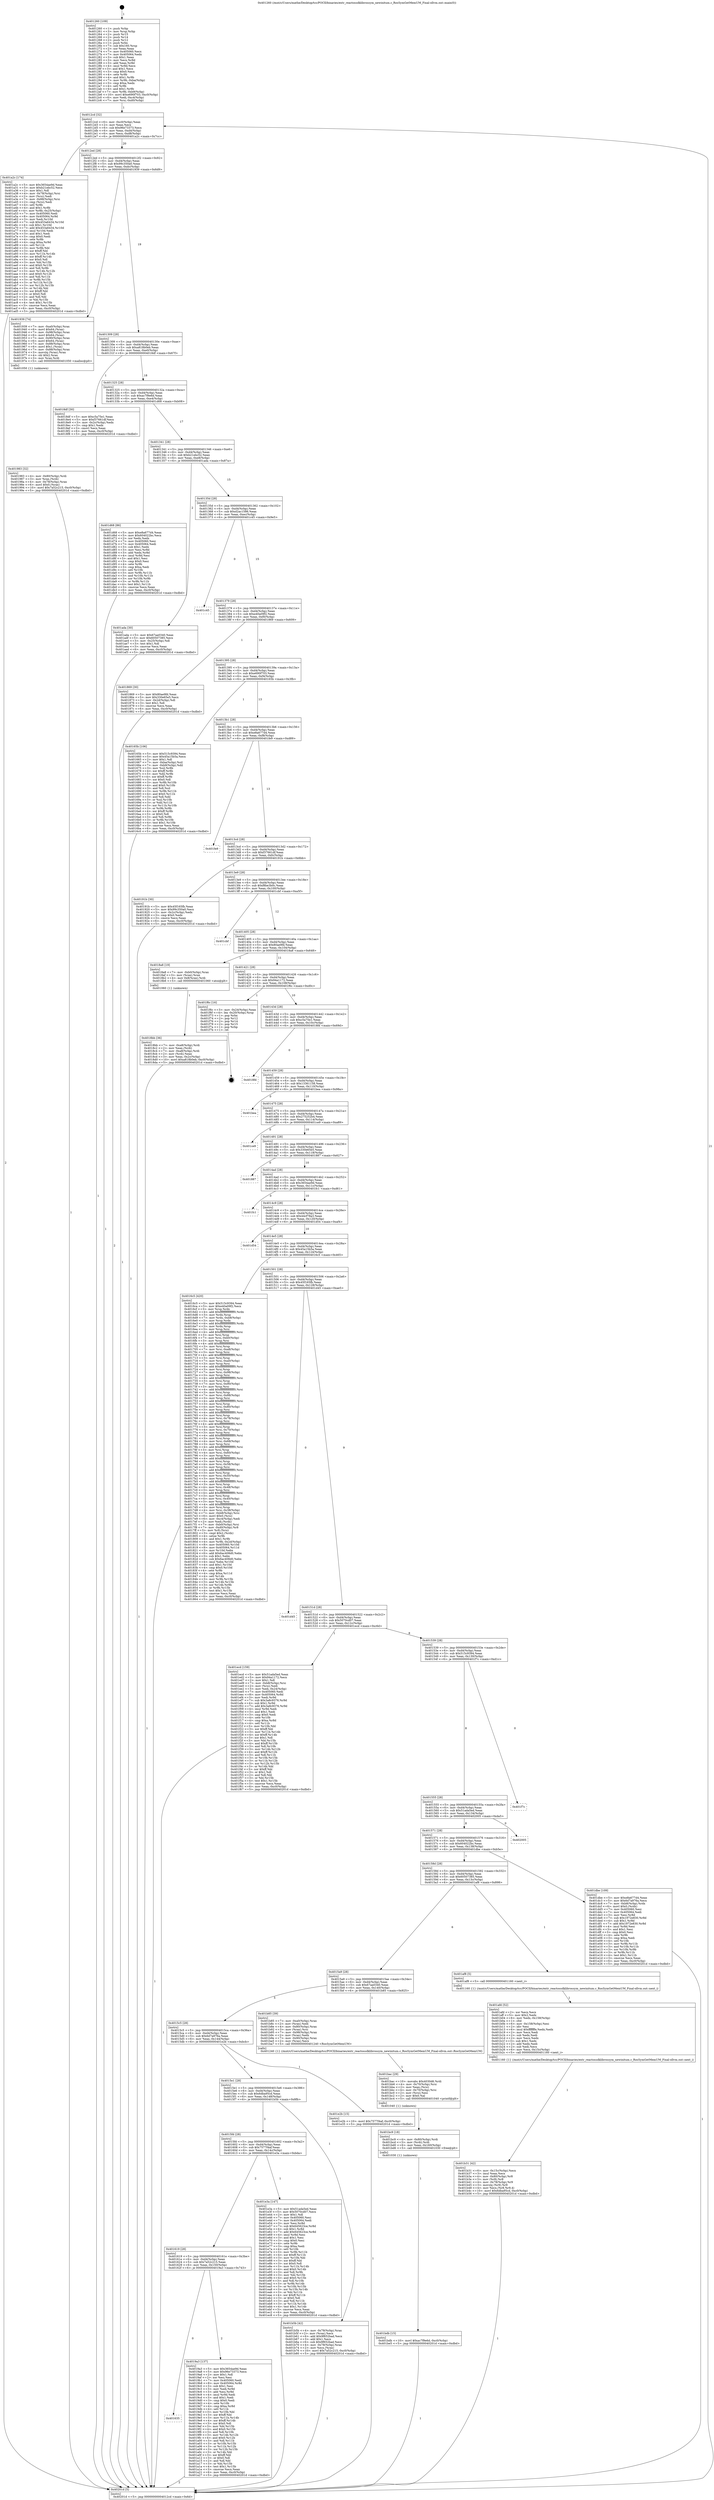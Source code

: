 digraph "0x401260" {
  label = "0x401260 (/mnt/c/Users/mathe/Desktop/tcc/POCII/binaries/extr_reactossdklibrossym_newinitum.c_RosSymGetMemUM_Final-ollvm.out::main(0))"
  labelloc = "t"
  node[shape=record]

  Entry [label="",width=0.3,height=0.3,shape=circle,fillcolor=black,style=filled]
  "0x4012cd" [label="{
     0x4012cd [32]\l
     | [instrs]\l
     &nbsp;&nbsp;0x4012cd \<+6\>: mov -0xc0(%rbp),%eax\l
     &nbsp;&nbsp;0x4012d3 \<+2\>: mov %eax,%ecx\l
     &nbsp;&nbsp;0x4012d5 \<+6\>: sub $0x96e73373,%ecx\l
     &nbsp;&nbsp;0x4012db \<+6\>: mov %eax,-0xd4(%rbp)\l
     &nbsp;&nbsp;0x4012e1 \<+6\>: mov %ecx,-0xd8(%rbp)\l
     &nbsp;&nbsp;0x4012e7 \<+6\>: je 0000000000401a2c \<main+0x7cc\>\l
  }"]
  "0x401a2c" [label="{
     0x401a2c [174]\l
     | [instrs]\l
     &nbsp;&nbsp;0x401a2c \<+5\>: mov $0x3654ae9d,%eax\l
     &nbsp;&nbsp;0x401a31 \<+5\>: mov $0xb21ebc52,%ecx\l
     &nbsp;&nbsp;0x401a36 \<+2\>: mov $0x1,%dl\l
     &nbsp;&nbsp;0x401a38 \<+4\>: mov -0x78(%rbp),%rsi\l
     &nbsp;&nbsp;0x401a3c \<+2\>: mov (%rsi),%edi\l
     &nbsp;&nbsp;0x401a3e \<+7\>: mov -0x88(%rbp),%rsi\l
     &nbsp;&nbsp;0x401a45 \<+2\>: cmp (%rsi),%edi\l
     &nbsp;&nbsp;0x401a47 \<+4\>: setl %r8b\l
     &nbsp;&nbsp;0x401a4b \<+4\>: and $0x1,%r8b\l
     &nbsp;&nbsp;0x401a4f \<+4\>: mov %r8b,-0x25(%rbp)\l
     &nbsp;&nbsp;0x401a53 \<+7\>: mov 0x405060,%edi\l
     &nbsp;&nbsp;0x401a5a \<+8\>: mov 0x405064,%r9d\l
     &nbsp;&nbsp;0x401a62 \<+3\>: mov %edi,%r10d\l
     &nbsp;&nbsp;0x401a65 \<+7\>: sub $0x453a6434,%r10d\l
     &nbsp;&nbsp;0x401a6c \<+4\>: sub $0x1,%r10d\l
     &nbsp;&nbsp;0x401a70 \<+7\>: add $0x453a6434,%r10d\l
     &nbsp;&nbsp;0x401a77 \<+4\>: imul %r10d,%edi\l
     &nbsp;&nbsp;0x401a7b \<+3\>: and $0x1,%edi\l
     &nbsp;&nbsp;0x401a7e \<+3\>: cmp $0x0,%edi\l
     &nbsp;&nbsp;0x401a81 \<+4\>: sete %r8b\l
     &nbsp;&nbsp;0x401a85 \<+4\>: cmp $0xa,%r9d\l
     &nbsp;&nbsp;0x401a89 \<+4\>: setl %r11b\l
     &nbsp;&nbsp;0x401a8d \<+3\>: mov %r8b,%bl\l
     &nbsp;&nbsp;0x401a90 \<+3\>: xor $0xff,%bl\l
     &nbsp;&nbsp;0x401a93 \<+3\>: mov %r11b,%r14b\l
     &nbsp;&nbsp;0x401a96 \<+4\>: xor $0xff,%r14b\l
     &nbsp;&nbsp;0x401a9a \<+3\>: xor $0x0,%dl\l
     &nbsp;&nbsp;0x401a9d \<+3\>: mov %bl,%r15b\l
     &nbsp;&nbsp;0x401aa0 \<+4\>: and $0x0,%r15b\l
     &nbsp;&nbsp;0x401aa4 \<+3\>: and %dl,%r8b\l
     &nbsp;&nbsp;0x401aa7 \<+3\>: mov %r14b,%r12b\l
     &nbsp;&nbsp;0x401aaa \<+4\>: and $0x0,%r12b\l
     &nbsp;&nbsp;0x401aae \<+3\>: and %dl,%r11b\l
     &nbsp;&nbsp;0x401ab1 \<+3\>: or %r8b,%r15b\l
     &nbsp;&nbsp;0x401ab4 \<+3\>: or %r11b,%r12b\l
     &nbsp;&nbsp;0x401ab7 \<+3\>: xor %r12b,%r15b\l
     &nbsp;&nbsp;0x401aba \<+3\>: or %r14b,%bl\l
     &nbsp;&nbsp;0x401abd \<+3\>: xor $0xff,%bl\l
     &nbsp;&nbsp;0x401ac0 \<+3\>: or $0x0,%dl\l
     &nbsp;&nbsp;0x401ac3 \<+2\>: and %dl,%bl\l
     &nbsp;&nbsp;0x401ac5 \<+3\>: or %bl,%r15b\l
     &nbsp;&nbsp;0x401ac8 \<+4\>: test $0x1,%r15b\l
     &nbsp;&nbsp;0x401acc \<+3\>: cmovne %ecx,%eax\l
     &nbsp;&nbsp;0x401acf \<+6\>: mov %eax,-0xc0(%rbp)\l
     &nbsp;&nbsp;0x401ad5 \<+5\>: jmp 000000000040201d \<main+0xdbd\>\l
  }"]
  "0x4012ed" [label="{
     0x4012ed [28]\l
     | [instrs]\l
     &nbsp;&nbsp;0x4012ed \<+5\>: jmp 00000000004012f2 \<main+0x92\>\l
     &nbsp;&nbsp;0x4012f2 \<+6\>: mov -0xd4(%rbp),%eax\l
     &nbsp;&nbsp;0x4012f8 \<+5\>: sub $0x99c350a0,%eax\l
     &nbsp;&nbsp;0x4012fd \<+6\>: mov %eax,-0xdc(%rbp)\l
     &nbsp;&nbsp;0x401303 \<+6\>: je 0000000000401939 \<main+0x6d9\>\l
  }"]
  Exit [label="",width=0.3,height=0.3,shape=circle,fillcolor=black,style=filled,peripheries=2]
  "0x401939" [label="{
     0x401939 [74]\l
     | [instrs]\l
     &nbsp;&nbsp;0x401939 \<+7\>: mov -0xa0(%rbp),%rax\l
     &nbsp;&nbsp;0x401940 \<+6\>: movl $0x64,(%rax)\l
     &nbsp;&nbsp;0x401946 \<+7\>: mov -0x98(%rbp),%rax\l
     &nbsp;&nbsp;0x40194d \<+6\>: movl $0x64,(%rax)\l
     &nbsp;&nbsp;0x401953 \<+7\>: mov -0x90(%rbp),%rax\l
     &nbsp;&nbsp;0x40195a \<+6\>: movl $0x64,(%rax)\l
     &nbsp;&nbsp;0x401960 \<+7\>: mov -0x88(%rbp),%rax\l
     &nbsp;&nbsp;0x401967 \<+6\>: movl $0x1,(%rax)\l
     &nbsp;&nbsp;0x40196d \<+7\>: mov -0x88(%rbp),%rax\l
     &nbsp;&nbsp;0x401974 \<+3\>: movslq (%rax),%rax\l
     &nbsp;&nbsp;0x401977 \<+4\>: shl $0x2,%rax\l
     &nbsp;&nbsp;0x40197b \<+3\>: mov %rax,%rdi\l
     &nbsp;&nbsp;0x40197e \<+5\>: call 0000000000401050 \<malloc@plt\>\l
     | [calls]\l
     &nbsp;&nbsp;0x401050 \{1\} (unknown)\l
  }"]
  "0x401309" [label="{
     0x401309 [28]\l
     | [instrs]\l
     &nbsp;&nbsp;0x401309 \<+5\>: jmp 000000000040130e \<main+0xae\>\l
     &nbsp;&nbsp;0x40130e \<+6\>: mov -0xd4(%rbp),%eax\l
     &nbsp;&nbsp;0x401314 \<+5\>: sub $0xa818b0eb,%eax\l
     &nbsp;&nbsp;0x401319 \<+6\>: mov %eax,-0xe0(%rbp)\l
     &nbsp;&nbsp;0x40131f \<+6\>: je 00000000004018df \<main+0x67f\>\l
  }"]
  "0x401bdb" [label="{
     0x401bdb [15]\l
     | [instrs]\l
     &nbsp;&nbsp;0x401bdb \<+10\>: movl $0xac7f9e6d,-0xc0(%rbp)\l
     &nbsp;&nbsp;0x401be5 \<+5\>: jmp 000000000040201d \<main+0xdbd\>\l
  }"]
  "0x4018df" [label="{
     0x4018df [30]\l
     | [instrs]\l
     &nbsp;&nbsp;0x4018df \<+5\>: mov $0xc5a75e1,%eax\l
     &nbsp;&nbsp;0x4018e4 \<+5\>: mov $0xf37661df,%ecx\l
     &nbsp;&nbsp;0x4018e9 \<+3\>: mov -0x2c(%rbp),%edx\l
     &nbsp;&nbsp;0x4018ec \<+3\>: cmp $0x1,%edx\l
     &nbsp;&nbsp;0x4018ef \<+3\>: cmovl %ecx,%eax\l
     &nbsp;&nbsp;0x4018f2 \<+6\>: mov %eax,-0xc0(%rbp)\l
     &nbsp;&nbsp;0x4018f8 \<+5\>: jmp 000000000040201d \<main+0xdbd\>\l
  }"]
  "0x401325" [label="{
     0x401325 [28]\l
     | [instrs]\l
     &nbsp;&nbsp;0x401325 \<+5\>: jmp 000000000040132a \<main+0xca\>\l
     &nbsp;&nbsp;0x40132a \<+6\>: mov -0xd4(%rbp),%eax\l
     &nbsp;&nbsp;0x401330 \<+5\>: sub $0xac7f9e6d,%eax\l
     &nbsp;&nbsp;0x401335 \<+6\>: mov %eax,-0xe4(%rbp)\l
     &nbsp;&nbsp;0x40133b \<+6\>: je 0000000000401d68 \<main+0xb08\>\l
  }"]
  "0x401bc9" [label="{
     0x401bc9 [18]\l
     | [instrs]\l
     &nbsp;&nbsp;0x401bc9 \<+4\>: mov -0x80(%rbp),%rdi\l
     &nbsp;&nbsp;0x401bcd \<+3\>: mov (%rdi),%rdi\l
     &nbsp;&nbsp;0x401bd0 \<+6\>: mov %eax,-0x160(%rbp)\l
     &nbsp;&nbsp;0x401bd6 \<+5\>: call 0000000000401030 \<free@plt\>\l
     | [calls]\l
     &nbsp;&nbsp;0x401030 \{1\} (unknown)\l
  }"]
  "0x401d68" [label="{
     0x401d68 [86]\l
     | [instrs]\l
     &nbsp;&nbsp;0x401d68 \<+5\>: mov $0xe8a677d4,%eax\l
     &nbsp;&nbsp;0x401d6d \<+5\>: mov $0x604022bc,%ecx\l
     &nbsp;&nbsp;0x401d72 \<+2\>: xor %edx,%edx\l
     &nbsp;&nbsp;0x401d74 \<+7\>: mov 0x405060,%esi\l
     &nbsp;&nbsp;0x401d7b \<+7\>: mov 0x405064,%edi\l
     &nbsp;&nbsp;0x401d82 \<+3\>: sub $0x1,%edx\l
     &nbsp;&nbsp;0x401d85 \<+3\>: mov %esi,%r8d\l
     &nbsp;&nbsp;0x401d88 \<+3\>: add %edx,%r8d\l
     &nbsp;&nbsp;0x401d8b \<+4\>: imul %r8d,%esi\l
     &nbsp;&nbsp;0x401d8f \<+3\>: and $0x1,%esi\l
     &nbsp;&nbsp;0x401d92 \<+3\>: cmp $0x0,%esi\l
     &nbsp;&nbsp;0x401d95 \<+4\>: sete %r9b\l
     &nbsp;&nbsp;0x401d99 \<+3\>: cmp $0xa,%edi\l
     &nbsp;&nbsp;0x401d9c \<+4\>: setl %r10b\l
     &nbsp;&nbsp;0x401da0 \<+3\>: mov %r9b,%r11b\l
     &nbsp;&nbsp;0x401da3 \<+3\>: and %r10b,%r11b\l
     &nbsp;&nbsp;0x401da6 \<+3\>: xor %r10b,%r9b\l
     &nbsp;&nbsp;0x401da9 \<+3\>: or %r9b,%r11b\l
     &nbsp;&nbsp;0x401dac \<+4\>: test $0x1,%r11b\l
     &nbsp;&nbsp;0x401db0 \<+3\>: cmovne %ecx,%eax\l
     &nbsp;&nbsp;0x401db3 \<+6\>: mov %eax,-0xc0(%rbp)\l
     &nbsp;&nbsp;0x401db9 \<+5\>: jmp 000000000040201d \<main+0xdbd\>\l
  }"]
  "0x401341" [label="{
     0x401341 [28]\l
     | [instrs]\l
     &nbsp;&nbsp;0x401341 \<+5\>: jmp 0000000000401346 \<main+0xe6\>\l
     &nbsp;&nbsp;0x401346 \<+6\>: mov -0xd4(%rbp),%eax\l
     &nbsp;&nbsp;0x40134c \<+5\>: sub $0xb21ebc52,%eax\l
     &nbsp;&nbsp;0x401351 \<+6\>: mov %eax,-0xe8(%rbp)\l
     &nbsp;&nbsp;0x401357 \<+6\>: je 0000000000401ada \<main+0x87a\>\l
  }"]
  "0x401bac" [label="{
     0x401bac [29]\l
     | [instrs]\l
     &nbsp;&nbsp;0x401bac \<+10\>: movabs $0x4030d6,%rdi\l
     &nbsp;&nbsp;0x401bb6 \<+4\>: mov -0x70(%rbp),%rsi\l
     &nbsp;&nbsp;0x401bba \<+2\>: mov %eax,(%rsi)\l
     &nbsp;&nbsp;0x401bbc \<+4\>: mov -0x70(%rbp),%rsi\l
     &nbsp;&nbsp;0x401bc0 \<+2\>: mov (%rsi),%esi\l
     &nbsp;&nbsp;0x401bc2 \<+2\>: mov $0x0,%al\l
     &nbsp;&nbsp;0x401bc4 \<+5\>: call 0000000000401040 \<printf@plt\>\l
     | [calls]\l
     &nbsp;&nbsp;0x401040 \{1\} (unknown)\l
  }"]
  "0x401ada" [label="{
     0x401ada [30]\l
     | [instrs]\l
     &nbsp;&nbsp;0x401ada \<+5\>: mov $0x67aa0340,%eax\l
     &nbsp;&nbsp;0x401adf \<+5\>: mov $0x60507385,%ecx\l
     &nbsp;&nbsp;0x401ae4 \<+3\>: mov -0x25(%rbp),%dl\l
     &nbsp;&nbsp;0x401ae7 \<+3\>: test $0x1,%dl\l
     &nbsp;&nbsp;0x401aea \<+3\>: cmovne %ecx,%eax\l
     &nbsp;&nbsp;0x401aed \<+6\>: mov %eax,-0xc0(%rbp)\l
     &nbsp;&nbsp;0x401af3 \<+5\>: jmp 000000000040201d \<main+0xdbd\>\l
  }"]
  "0x40135d" [label="{
     0x40135d [28]\l
     | [instrs]\l
     &nbsp;&nbsp;0x40135d \<+5\>: jmp 0000000000401362 \<main+0x102\>\l
     &nbsp;&nbsp;0x401362 \<+6\>: mov -0xd4(%rbp),%eax\l
     &nbsp;&nbsp;0x401368 \<+5\>: sub $0xd2ac1586,%eax\l
     &nbsp;&nbsp;0x40136d \<+6\>: mov %eax,-0xec(%rbp)\l
     &nbsp;&nbsp;0x401373 \<+6\>: je 0000000000401c45 \<main+0x9e5\>\l
  }"]
  "0x401b31" [label="{
     0x401b31 [42]\l
     | [instrs]\l
     &nbsp;&nbsp;0x401b31 \<+6\>: mov -0x15c(%rbp),%ecx\l
     &nbsp;&nbsp;0x401b37 \<+3\>: imul %eax,%ecx\l
     &nbsp;&nbsp;0x401b3a \<+4\>: mov -0x80(%rbp),%r8\l
     &nbsp;&nbsp;0x401b3e \<+3\>: mov (%r8),%r8\l
     &nbsp;&nbsp;0x401b41 \<+4\>: mov -0x78(%rbp),%r9\l
     &nbsp;&nbsp;0x401b45 \<+3\>: movslq (%r9),%r9\l
     &nbsp;&nbsp;0x401b48 \<+4\>: mov %ecx,(%r8,%r9,4)\l
     &nbsp;&nbsp;0x401b4c \<+10\>: movl $0x6dba95cd,-0xc0(%rbp)\l
     &nbsp;&nbsp;0x401b56 \<+5\>: jmp 000000000040201d \<main+0xdbd\>\l
  }"]
  "0x401c45" [label="{
     0x401c45\l
  }", style=dashed]
  "0x401379" [label="{
     0x401379 [28]\l
     | [instrs]\l
     &nbsp;&nbsp;0x401379 \<+5\>: jmp 000000000040137e \<main+0x11e\>\l
     &nbsp;&nbsp;0x40137e \<+6\>: mov -0xd4(%rbp),%eax\l
     &nbsp;&nbsp;0x401384 \<+5\>: sub $0xe40a09f2,%eax\l
     &nbsp;&nbsp;0x401389 \<+6\>: mov %eax,-0xf0(%rbp)\l
     &nbsp;&nbsp;0x40138f \<+6\>: je 0000000000401869 \<main+0x609\>\l
  }"]
  "0x401afd" [label="{
     0x401afd [52]\l
     | [instrs]\l
     &nbsp;&nbsp;0x401afd \<+2\>: xor %ecx,%ecx\l
     &nbsp;&nbsp;0x401aff \<+5\>: mov $0x2,%edx\l
     &nbsp;&nbsp;0x401b04 \<+6\>: mov %edx,-0x158(%rbp)\l
     &nbsp;&nbsp;0x401b0a \<+1\>: cltd\l
     &nbsp;&nbsp;0x401b0b \<+6\>: mov -0x158(%rbp),%esi\l
     &nbsp;&nbsp;0x401b11 \<+2\>: idiv %esi\l
     &nbsp;&nbsp;0x401b13 \<+6\>: imul $0xfffffffe,%edx,%edx\l
     &nbsp;&nbsp;0x401b19 \<+2\>: mov %ecx,%edi\l
     &nbsp;&nbsp;0x401b1b \<+2\>: sub %edx,%edi\l
     &nbsp;&nbsp;0x401b1d \<+2\>: mov %ecx,%edx\l
     &nbsp;&nbsp;0x401b1f \<+3\>: sub $0x1,%edx\l
     &nbsp;&nbsp;0x401b22 \<+2\>: add %edx,%edi\l
     &nbsp;&nbsp;0x401b24 \<+2\>: sub %edi,%ecx\l
     &nbsp;&nbsp;0x401b26 \<+6\>: mov %ecx,-0x15c(%rbp)\l
     &nbsp;&nbsp;0x401b2c \<+5\>: call 0000000000401160 \<next_i\>\l
     | [calls]\l
     &nbsp;&nbsp;0x401160 \{1\} (/mnt/c/Users/mathe/Desktop/tcc/POCII/binaries/extr_reactossdklibrossym_newinitum.c_RosSymGetMemUM_Final-ollvm.out::next_i)\l
  }"]
  "0x401869" [label="{
     0x401869 [30]\l
     | [instrs]\l
     &nbsp;&nbsp;0x401869 \<+5\>: mov $0x80ae9fd,%eax\l
     &nbsp;&nbsp;0x40186e \<+5\>: mov $0x330e65e5,%ecx\l
     &nbsp;&nbsp;0x401873 \<+3\>: mov -0x2d(%rbp),%dl\l
     &nbsp;&nbsp;0x401876 \<+3\>: test $0x1,%dl\l
     &nbsp;&nbsp;0x401879 \<+3\>: cmovne %ecx,%eax\l
     &nbsp;&nbsp;0x40187c \<+6\>: mov %eax,-0xc0(%rbp)\l
     &nbsp;&nbsp;0x401882 \<+5\>: jmp 000000000040201d \<main+0xdbd\>\l
  }"]
  "0x401395" [label="{
     0x401395 [28]\l
     | [instrs]\l
     &nbsp;&nbsp;0x401395 \<+5\>: jmp 000000000040139a \<main+0x13a\>\l
     &nbsp;&nbsp;0x40139a \<+6\>: mov -0xd4(%rbp),%eax\l
     &nbsp;&nbsp;0x4013a0 \<+5\>: sub $0xe690f703,%eax\l
     &nbsp;&nbsp;0x4013a5 \<+6\>: mov %eax,-0xf4(%rbp)\l
     &nbsp;&nbsp;0x4013ab \<+6\>: je 000000000040165b \<main+0x3fb\>\l
  }"]
  "0x401635" [label="{
     0x401635\l
  }", style=dashed]
  "0x40165b" [label="{
     0x40165b [106]\l
     | [instrs]\l
     &nbsp;&nbsp;0x40165b \<+5\>: mov $0x515c9394,%eax\l
     &nbsp;&nbsp;0x401660 \<+5\>: mov $0x45a15b5a,%ecx\l
     &nbsp;&nbsp;0x401665 \<+2\>: mov $0x1,%dl\l
     &nbsp;&nbsp;0x401667 \<+7\>: mov -0xba(%rbp),%sil\l
     &nbsp;&nbsp;0x40166e \<+7\>: mov -0xb9(%rbp),%dil\l
     &nbsp;&nbsp;0x401675 \<+3\>: mov %sil,%r8b\l
     &nbsp;&nbsp;0x401678 \<+4\>: xor $0xff,%r8b\l
     &nbsp;&nbsp;0x40167c \<+3\>: mov %dil,%r9b\l
     &nbsp;&nbsp;0x40167f \<+4\>: xor $0xff,%r9b\l
     &nbsp;&nbsp;0x401683 \<+3\>: xor $0x0,%dl\l
     &nbsp;&nbsp;0x401686 \<+3\>: mov %r8b,%r10b\l
     &nbsp;&nbsp;0x401689 \<+4\>: and $0x0,%r10b\l
     &nbsp;&nbsp;0x40168d \<+3\>: and %dl,%sil\l
     &nbsp;&nbsp;0x401690 \<+3\>: mov %r9b,%r11b\l
     &nbsp;&nbsp;0x401693 \<+4\>: and $0x0,%r11b\l
     &nbsp;&nbsp;0x401697 \<+3\>: and %dl,%dil\l
     &nbsp;&nbsp;0x40169a \<+3\>: or %sil,%r10b\l
     &nbsp;&nbsp;0x40169d \<+3\>: or %dil,%r11b\l
     &nbsp;&nbsp;0x4016a0 \<+3\>: xor %r11b,%r10b\l
     &nbsp;&nbsp;0x4016a3 \<+3\>: or %r9b,%r8b\l
     &nbsp;&nbsp;0x4016a6 \<+4\>: xor $0xff,%r8b\l
     &nbsp;&nbsp;0x4016aa \<+3\>: or $0x0,%dl\l
     &nbsp;&nbsp;0x4016ad \<+3\>: and %dl,%r8b\l
     &nbsp;&nbsp;0x4016b0 \<+3\>: or %r8b,%r10b\l
     &nbsp;&nbsp;0x4016b3 \<+4\>: test $0x1,%r10b\l
     &nbsp;&nbsp;0x4016b7 \<+3\>: cmovne %ecx,%eax\l
     &nbsp;&nbsp;0x4016ba \<+6\>: mov %eax,-0xc0(%rbp)\l
     &nbsp;&nbsp;0x4016c0 \<+5\>: jmp 000000000040201d \<main+0xdbd\>\l
  }"]
  "0x4013b1" [label="{
     0x4013b1 [28]\l
     | [instrs]\l
     &nbsp;&nbsp;0x4013b1 \<+5\>: jmp 00000000004013b6 \<main+0x156\>\l
     &nbsp;&nbsp;0x4013b6 \<+6\>: mov -0xd4(%rbp),%eax\l
     &nbsp;&nbsp;0x4013bc \<+5\>: sub $0xe8a677d4,%eax\l
     &nbsp;&nbsp;0x4013c1 \<+6\>: mov %eax,-0xf8(%rbp)\l
     &nbsp;&nbsp;0x4013c7 \<+6\>: je 0000000000401fe9 \<main+0xd89\>\l
  }"]
  "0x40201d" [label="{
     0x40201d [5]\l
     | [instrs]\l
     &nbsp;&nbsp;0x40201d \<+5\>: jmp 00000000004012cd \<main+0x6d\>\l
  }"]
  "0x401260" [label="{
     0x401260 [109]\l
     | [instrs]\l
     &nbsp;&nbsp;0x401260 \<+1\>: push %rbp\l
     &nbsp;&nbsp;0x401261 \<+3\>: mov %rsp,%rbp\l
     &nbsp;&nbsp;0x401264 \<+2\>: push %r15\l
     &nbsp;&nbsp;0x401266 \<+2\>: push %r14\l
     &nbsp;&nbsp;0x401268 \<+2\>: push %r12\l
     &nbsp;&nbsp;0x40126a \<+1\>: push %rbx\l
     &nbsp;&nbsp;0x40126b \<+7\>: sub $0x160,%rsp\l
     &nbsp;&nbsp;0x401272 \<+2\>: xor %eax,%eax\l
     &nbsp;&nbsp;0x401274 \<+7\>: mov 0x405060,%ecx\l
     &nbsp;&nbsp;0x40127b \<+7\>: mov 0x405064,%edx\l
     &nbsp;&nbsp;0x401282 \<+3\>: sub $0x1,%eax\l
     &nbsp;&nbsp;0x401285 \<+3\>: mov %ecx,%r8d\l
     &nbsp;&nbsp;0x401288 \<+3\>: add %eax,%r8d\l
     &nbsp;&nbsp;0x40128b \<+4\>: imul %r8d,%ecx\l
     &nbsp;&nbsp;0x40128f \<+3\>: and $0x1,%ecx\l
     &nbsp;&nbsp;0x401292 \<+3\>: cmp $0x0,%ecx\l
     &nbsp;&nbsp;0x401295 \<+4\>: sete %r9b\l
     &nbsp;&nbsp;0x401299 \<+4\>: and $0x1,%r9b\l
     &nbsp;&nbsp;0x40129d \<+7\>: mov %r9b,-0xba(%rbp)\l
     &nbsp;&nbsp;0x4012a4 \<+3\>: cmp $0xa,%edx\l
     &nbsp;&nbsp;0x4012a7 \<+4\>: setl %r9b\l
     &nbsp;&nbsp;0x4012ab \<+4\>: and $0x1,%r9b\l
     &nbsp;&nbsp;0x4012af \<+7\>: mov %r9b,-0xb9(%rbp)\l
     &nbsp;&nbsp;0x4012b6 \<+10\>: movl $0xe690f703,-0xc0(%rbp)\l
     &nbsp;&nbsp;0x4012c0 \<+6\>: mov %edi,-0xc4(%rbp)\l
     &nbsp;&nbsp;0x4012c6 \<+7\>: mov %rsi,-0xd0(%rbp)\l
  }"]
  "0x4019a3" [label="{
     0x4019a3 [137]\l
     | [instrs]\l
     &nbsp;&nbsp;0x4019a3 \<+5\>: mov $0x3654ae9d,%eax\l
     &nbsp;&nbsp;0x4019a8 \<+5\>: mov $0x96e73373,%ecx\l
     &nbsp;&nbsp;0x4019ad \<+2\>: mov $0x1,%dl\l
     &nbsp;&nbsp;0x4019af \<+2\>: xor %esi,%esi\l
     &nbsp;&nbsp;0x4019b1 \<+7\>: mov 0x405060,%edi\l
     &nbsp;&nbsp;0x4019b8 \<+8\>: mov 0x405064,%r8d\l
     &nbsp;&nbsp;0x4019c0 \<+3\>: sub $0x1,%esi\l
     &nbsp;&nbsp;0x4019c3 \<+3\>: mov %edi,%r9d\l
     &nbsp;&nbsp;0x4019c6 \<+3\>: add %esi,%r9d\l
     &nbsp;&nbsp;0x4019c9 \<+4\>: imul %r9d,%edi\l
     &nbsp;&nbsp;0x4019cd \<+3\>: and $0x1,%edi\l
     &nbsp;&nbsp;0x4019d0 \<+3\>: cmp $0x0,%edi\l
     &nbsp;&nbsp;0x4019d3 \<+4\>: sete %r10b\l
     &nbsp;&nbsp;0x4019d7 \<+4\>: cmp $0xa,%r8d\l
     &nbsp;&nbsp;0x4019db \<+4\>: setl %r11b\l
     &nbsp;&nbsp;0x4019df \<+3\>: mov %r10b,%bl\l
     &nbsp;&nbsp;0x4019e2 \<+3\>: xor $0xff,%bl\l
     &nbsp;&nbsp;0x4019e5 \<+3\>: mov %r11b,%r14b\l
     &nbsp;&nbsp;0x4019e8 \<+4\>: xor $0xff,%r14b\l
     &nbsp;&nbsp;0x4019ec \<+3\>: xor $0x0,%dl\l
     &nbsp;&nbsp;0x4019ef \<+3\>: mov %bl,%r15b\l
     &nbsp;&nbsp;0x4019f2 \<+4\>: and $0x0,%r15b\l
     &nbsp;&nbsp;0x4019f6 \<+3\>: and %dl,%r10b\l
     &nbsp;&nbsp;0x4019f9 \<+3\>: mov %r14b,%r12b\l
     &nbsp;&nbsp;0x4019fc \<+4\>: and $0x0,%r12b\l
     &nbsp;&nbsp;0x401a00 \<+3\>: and %dl,%r11b\l
     &nbsp;&nbsp;0x401a03 \<+3\>: or %r10b,%r15b\l
     &nbsp;&nbsp;0x401a06 \<+3\>: or %r11b,%r12b\l
     &nbsp;&nbsp;0x401a09 \<+3\>: xor %r12b,%r15b\l
     &nbsp;&nbsp;0x401a0c \<+3\>: or %r14b,%bl\l
     &nbsp;&nbsp;0x401a0f \<+3\>: xor $0xff,%bl\l
     &nbsp;&nbsp;0x401a12 \<+3\>: or $0x0,%dl\l
     &nbsp;&nbsp;0x401a15 \<+2\>: and %dl,%bl\l
     &nbsp;&nbsp;0x401a17 \<+3\>: or %bl,%r15b\l
     &nbsp;&nbsp;0x401a1a \<+4\>: test $0x1,%r15b\l
     &nbsp;&nbsp;0x401a1e \<+3\>: cmovne %ecx,%eax\l
     &nbsp;&nbsp;0x401a21 \<+6\>: mov %eax,-0xc0(%rbp)\l
     &nbsp;&nbsp;0x401a27 \<+5\>: jmp 000000000040201d \<main+0xdbd\>\l
  }"]
  "0x401fe9" [label="{
     0x401fe9\l
  }", style=dashed]
  "0x4013cd" [label="{
     0x4013cd [28]\l
     | [instrs]\l
     &nbsp;&nbsp;0x4013cd \<+5\>: jmp 00000000004013d2 \<main+0x172\>\l
     &nbsp;&nbsp;0x4013d2 \<+6\>: mov -0xd4(%rbp),%eax\l
     &nbsp;&nbsp;0x4013d8 \<+5\>: sub $0xf37661df,%eax\l
     &nbsp;&nbsp;0x4013dd \<+6\>: mov %eax,-0xfc(%rbp)\l
     &nbsp;&nbsp;0x4013e3 \<+6\>: je 000000000040191b \<main+0x6bb\>\l
  }"]
  "0x401619" [label="{
     0x401619 [28]\l
     | [instrs]\l
     &nbsp;&nbsp;0x401619 \<+5\>: jmp 000000000040161e \<main+0x3be\>\l
     &nbsp;&nbsp;0x40161e \<+6\>: mov -0xd4(%rbp),%eax\l
     &nbsp;&nbsp;0x401624 \<+5\>: sub $0x7a52c215,%eax\l
     &nbsp;&nbsp;0x401629 \<+6\>: mov %eax,-0x150(%rbp)\l
     &nbsp;&nbsp;0x40162f \<+6\>: je 00000000004019a3 \<main+0x743\>\l
  }"]
  "0x40191b" [label="{
     0x40191b [30]\l
     | [instrs]\l
     &nbsp;&nbsp;0x40191b \<+5\>: mov $0x45f165fb,%eax\l
     &nbsp;&nbsp;0x401920 \<+5\>: mov $0x99c350a0,%ecx\l
     &nbsp;&nbsp;0x401925 \<+3\>: mov -0x2c(%rbp),%edx\l
     &nbsp;&nbsp;0x401928 \<+3\>: cmp $0x0,%edx\l
     &nbsp;&nbsp;0x40192b \<+3\>: cmove %ecx,%eax\l
     &nbsp;&nbsp;0x40192e \<+6\>: mov %eax,-0xc0(%rbp)\l
     &nbsp;&nbsp;0x401934 \<+5\>: jmp 000000000040201d \<main+0xdbd\>\l
  }"]
  "0x4013e9" [label="{
     0x4013e9 [28]\l
     | [instrs]\l
     &nbsp;&nbsp;0x4013e9 \<+5\>: jmp 00000000004013ee \<main+0x18e\>\l
     &nbsp;&nbsp;0x4013ee \<+6\>: mov -0xd4(%rbp),%eax\l
     &nbsp;&nbsp;0x4013f4 \<+5\>: sub $0xf8be3b0c,%eax\l
     &nbsp;&nbsp;0x4013f9 \<+6\>: mov %eax,-0x100(%rbp)\l
     &nbsp;&nbsp;0x4013ff \<+6\>: je 0000000000401cbf \<main+0xa5f\>\l
  }"]
  "0x401e3a" [label="{
     0x401e3a [147]\l
     | [instrs]\l
     &nbsp;&nbsp;0x401e3a \<+5\>: mov $0x51ada5ed,%eax\l
     &nbsp;&nbsp;0x401e3f \<+5\>: mov $0x5070cd07,%ecx\l
     &nbsp;&nbsp;0x401e44 \<+2\>: mov $0x1,%dl\l
     &nbsp;&nbsp;0x401e46 \<+7\>: mov 0x405060,%esi\l
     &nbsp;&nbsp;0x401e4d \<+7\>: mov 0x405064,%edi\l
     &nbsp;&nbsp;0x401e54 \<+3\>: mov %esi,%r8d\l
     &nbsp;&nbsp;0x401e57 \<+7\>: sub $0x645623ce,%r8d\l
     &nbsp;&nbsp;0x401e5e \<+4\>: sub $0x1,%r8d\l
     &nbsp;&nbsp;0x401e62 \<+7\>: add $0x645623ce,%r8d\l
     &nbsp;&nbsp;0x401e69 \<+4\>: imul %r8d,%esi\l
     &nbsp;&nbsp;0x401e6d \<+3\>: and $0x1,%esi\l
     &nbsp;&nbsp;0x401e70 \<+3\>: cmp $0x0,%esi\l
     &nbsp;&nbsp;0x401e73 \<+4\>: sete %r9b\l
     &nbsp;&nbsp;0x401e77 \<+3\>: cmp $0xa,%edi\l
     &nbsp;&nbsp;0x401e7a \<+4\>: setl %r10b\l
     &nbsp;&nbsp;0x401e7e \<+3\>: mov %r9b,%r11b\l
     &nbsp;&nbsp;0x401e81 \<+4\>: xor $0xff,%r11b\l
     &nbsp;&nbsp;0x401e85 \<+3\>: mov %r10b,%bl\l
     &nbsp;&nbsp;0x401e88 \<+3\>: xor $0xff,%bl\l
     &nbsp;&nbsp;0x401e8b \<+3\>: xor $0x0,%dl\l
     &nbsp;&nbsp;0x401e8e \<+3\>: mov %r11b,%r14b\l
     &nbsp;&nbsp;0x401e91 \<+4\>: and $0x0,%r14b\l
     &nbsp;&nbsp;0x401e95 \<+3\>: and %dl,%r9b\l
     &nbsp;&nbsp;0x401e98 \<+3\>: mov %bl,%r15b\l
     &nbsp;&nbsp;0x401e9b \<+4\>: and $0x0,%r15b\l
     &nbsp;&nbsp;0x401e9f \<+3\>: and %dl,%r10b\l
     &nbsp;&nbsp;0x401ea2 \<+3\>: or %r9b,%r14b\l
     &nbsp;&nbsp;0x401ea5 \<+3\>: or %r10b,%r15b\l
     &nbsp;&nbsp;0x401ea8 \<+3\>: xor %r15b,%r14b\l
     &nbsp;&nbsp;0x401eab \<+3\>: or %bl,%r11b\l
     &nbsp;&nbsp;0x401eae \<+4\>: xor $0xff,%r11b\l
     &nbsp;&nbsp;0x401eb2 \<+3\>: or $0x0,%dl\l
     &nbsp;&nbsp;0x401eb5 \<+3\>: and %dl,%r11b\l
     &nbsp;&nbsp;0x401eb8 \<+3\>: or %r11b,%r14b\l
     &nbsp;&nbsp;0x401ebb \<+4\>: test $0x1,%r14b\l
     &nbsp;&nbsp;0x401ebf \<+3\>: cmovne %ecx,%eax\l
     &nbsp;&nbsp;0x401ec2 \<+6\>: mov %eax,-0xc0(%rbp)\l
     &nbsp;&nbsp;0x401ec8 \<+5\>: jmp 000000000040201d \<main+0xdbd\>\l
  }"]
  "0x401cbf" [label="{
     0x401cbf\l
  }", style=dashed]
  "0x401405" [label="{
     0x401405 [28]\l
     | [instrs]\l
     &nbsp;&nbsp;0x401405 \<+5\>: jmp 000000000040140a \<main+0x1aa\>\l
     &nbsp;&nbsp;0x40140a \<+6\>: mov -0xd4(%rbp),%eax\l
     &nbsp;&nbsp;0x401410 \<+5\>: sub $0x80ae9fd,%eax\l
     &nbsp;&nbsp;0x401415 \<+6\>: mov %eax,-0x104(%rbp)\l
     &nbsp;&nbsp;0x40141b \<+6\>: je 00000000004018a8 \<main+0x648\>\l
  }"]
  "0x4015fd" [label="{
     0x4015fd [28]\l
     | [instrs]\l
     &nbsp;&nbsp;0x4015fd \<+5\>: jmp 0000000000401602 \<main+0x3a2\>\l
     &nbsp;&nbsp;0x401602 \<+6\>: mov -0xd4(%rbp),%eax\l
     &nbsp;&nbsp;0x401608 \<+5\>: sub $0x7577f4af,%eax\l
     &nbsp;&nbsp;0x40160d \<+6\>: mov %eax,-0x14c(%rbp)\l
     &nbsp;&nbsp;0x401613 \<+6\>: je 0000000000401e3a \<main+0xbda\>\l
  }"]
  "0x4018a8" [label="{
     0x4018a8 [19]\l
     | [instrs]\l
     &nbsp;&nbsp;0x4018a8 \<+7\>: mov -0xb0(%rbp),%rax\l
     &nbsp;&nbsp;0x4018af \<+3\>: mov (%rax),%rax\l
     &nbsp;&nbsp;0x4018b2 \<+4\>: mov 0x8(%rax),%rdi\l
     &nbsp;&nbsp;0x4018b6 \<+5\>: call 0000000000401060 \<atoi@plt\>\l
     | [calls]\l
     &nbsp;&nbsp;0x401060 \{1\} (unknown)\l
  }"]
  "0x401421" [label="{
     0x401421 [28]\l
     | [instrs]\l
     &nbsp;&nbsp;0x401421 \<+5\>: jmp 0000000000401426 \<main+0x1c6\>\l
     &nbsp;&nbsp;0x401426 \<+6\>: mov -0xd4(%rbp),%eax\l
     &nbsp;&nbsp;0x40142c \<+5\>: sub $0x94a1172,%eax\l
     &nbsp;&nbsp;0x401431 \<+6\>: mov %eax,-0x108(%rbp)\l
     &nbsp;&nbsp;0x401437 \<+6\>: je 0000000000401f6c \<main+0xd0c\>\l
  }"]
  "0x401b5b" [label="{
     0x401b5b [42]\l
     | [instrs]\l
     &nbsp;&nbsp;0x401b5b \<+4\>: mov -0x78(%rbp),%rax\l
     &nbsp;&nbsp;0x401b5f \<+2\>: mov (%rax),%ecx\l
     &nbsp;&nbsp;0x401b61 \<+6\>: add $0x9f652bad,%ecx\l
     &nbsp;&nbsp;0x401b67 \<+3\>: add $0x1,%ecx\l
     &nbsp;&nbsp;0x401b6a \<+6\>: sub $0x9f652bad,%ecx\l
     &nbsp;&nbsp;0x401b70 \<+4\>: mov -0x78(%rbp),%rax\l
     &nbsp;&nbsp;0x401b74 \<+2\>: mov %ecx,(%rax)\l
     &nbsp;&nbsp;0x401b76 \<+10\>: movl $0x7a52c215,-0xc0(%rbp)\l
     &nbsp;&nbsp;0x401b80 \<+5\>: jmp 000000000040201d \<main+0xdbd\>\l
  }"]
  "0x401f6c" [label="{
     0x401f6c [16]\l
     | [instrs]\l
     &nbsp;&nbsp;0x401f6c \<+3\>: mov -0x24(%rbp),%eax\l
     &nbsp;&nbsp;0x401f6f \<+4\>: lea -0x20(%rbp),%rsp\l
     &nbsp;&nbsp;0x401f73 \<+1\>: pop %rbx\l
     &nbsp;&nbsp;0x401f74 \<+2\>: pop %r12\l
     &nbsp;&nbsp;0x401f76 \<+2\>: pop %r14\l
     &nbsp;&nbsp;0x401f78 \<+2\>: pop %r15\l
     &nbsp;&nbsp;0x401f7a \<+1\>: pop %rbp\l
     &nbsp;&nbsp;0x401f7b \<+1\>: ret\l
  }"]
  "0x40143d" [label="{
     0x40143d [28]\l
     | [instrs]\l
     &nbsp;&nbsp;0x40143d \<+5\>: jmp 0000000000401442 \<main+0x1e2\>\l
     &nbsp;&nbsp;0x401442 \<+6\>: mov -0xd4(%rbp),%eax\l
     &nbsp;&nbsp;0x401448 \<+5\>: sub $0xc5a75e1,%eax\l
     &nbsp;&nbsp;0x40144d \<+6\>: mov %eax,-0x10c(%rbp)\l
     &nbsp;&nbsp;0x401453 \<+6\>: je 00000000004018fd \<main+0x69d\>\l
  }"]
  "0x4015e1" [label="{
     0x4015e1 [28]\l
     | [instrs]\l
     &nbsp;&nbsp;0x4015e1 \<+5\>: jmp 00000000004015e6 \<main+0x386\>\l
     &nbsp;&nbsp;0x4015e6 \<+6\>: mov -0xd4(%rbp),%eax\l
     &nbsp;&nbsp;0x4015ec \<+5\>: sub $0x6dba95cd,%eax\l
     &nbsp;&nbsp;0x4015f1 \<+6\>: mov %eax,-0x148(%rbp)\l
     &nbsp;&nbsp;0x4015f7 \<+6\>: je 0000000000401b5b \<main+0x8fb\>\l
  }"]
  "0x4018fd" [label="{
     0x4018fd\l
  }", style=dashed]
  "0x401459" [label="{
     0x401459 [28]\l
     | [instrs]\l
     &nbsp;&nbsp;0x401459 \<+5\>: jmp 000000000040145e \<main+0x1fe\>\l
     &nbsp;&nbsp;0x40145e \<+6\>: mov -0xd4(%rbp),%eax\l
     &nbsp;&nbsp;0x401464 \<+5\>: sub $0x13361158,%eax\l
     &nbsp;&nbsp;0x401469 \<+6\>: mov %eax,-0x110(%rbp)\l
     &nbsp;&nbsp;0x40146f \<+6\>: je 0000000000401bea \<main+0x98a\>\l
  }"]
  "0x401e2b" [label="{
     0x401e2b [15]\l
     | [instrs]\l
     &nbsp;&nbsp;0x401e2b \<+10\>: movl $0x7577f4af,-0xc0(%rbp)\l
     &nbsp;&nbsp;0x401e35 \<+5\>: jmp 000000000040201d \<main+0xdbd\>\l
  }"]
  "0x401bea" [label="{
     0x401bea\l
  }", style=dashed]
  "0x401475" [label="{
     0x401475 [28]\l
     | [instrs]\l
     &nbsp;&nbsp;0x401475 \<+5\>: jmp 000000000040147a \<main+0x21a\>\l
     &nbsp;&nbsp;0x40147a \<+6\>: mov -0xd4(%rbp),%eax\l
     &nbsp;&nbsp;0x401480 \<+5\>: sub $0x275252b4,%eax\l
     &nbsp;&nbsp;0x401485 \<+6\>: mov %eax,-0x114(%rbp)\l
     &nbsp;&nbsp;0x40148b \<+6\>: je 0000000000401ce9 \<main+0xa89\>\l
  }"]
  "0x4015c5" [label="{
     0x4015c5 [28]\l
     | [instrs]\l
     &nbsp;&nbsp;0x4015c5 \<+5\>: jmp 00000000004015ca \<main+0x36a\>\l
     &nbsp;&nbsp;0x4015ca \<+6\>: mov -0xd4(%rbp),%eax\l
     &nbsp;&nbsp;0x4015d0 \<+5\>: sub $0x6d7a976a,%eax\l
     &nbsp;&nbsp;0x4015d5 \<+6\>: mov %eax,-0x144(%rbp)\l
     &nbsp;&nbsp;0x4015db \<+6\>: je 0000000000401e2b \<main+0xbcb\>\l
  }"]
  "0x401ce9" [label="{
     0x401ce9\l
  }", style=dashed]
  "0x401491" [label="{
     0x401491 [28]\l
     | [instrs]\l
     &nbsp;&nbsp;0x401491 \<+5\>: jmp 0000000000401496 \<main+0x236\>\l
     &nbsp;&nbsp;0x401496 \<+6\>: mov -0xd4(%rbp),%eax\l
     &nbsp;&nbsp;0x40149c \<+5\>: sub $0x330e65e5,%eax\l
     &nbsp;&nbsp;0x4014a1 \<+6\>: mov %eax,-0x118(%rbp)\l
     &nbsp;&nbsp;0x4014a7 \<+6\>: je 0000000000401887 \<main+0x627\>\l
  }"]
  "0x401b85" [label="{
     0x401b85 [39]\l
     | [instrs]\l
     &nbsp;&nbsp;0x401b85 \<+7\>: mov -0xa0(%rbp),%rax\l
     &nbsp;&nbsp;0x401b8c \<+2\>: mov (%rax),%edi\l
     &nbsp;&nbsp;0x401b8e \<+4\>: mov -0x80(%rbp),%rax\l
     &nbsp;&nbsp;0x401b92 \<+3\>: mov (%rax),%rsi\l
     &nbsp;&nbsp;0x401b95 \<+7\>: mov -0x98(%rbp),%rax\l
     &nbsp;&nbsp;0x401b9c \<+2\>: mov (%rax),%edx\l
     &nbsp;&nbsp;0x401b9e \<+7\>: mov -0x90(%rbp),%rax\l
     &nbsp;&nbsp;0x401ba5 \<+2\>: mov (%rax),%ecx\l
     &nbsp;&nbsp;0x401ba7 \<+5\>: call 0000000000401240 \<RosSymGetMemUM\>\l
     | [calls]\l
     &nbsp;&nbsp;0x401240 \{1\} (/mnt/c/Users/mathe/Desktop/tcc/POCII/binaries/extr_reactossdklibrossym_newinitum.c_RosSymGetMemUM_Final-ollvm.out::RosSymGetMemUM)\l
  }"]
  "0x401887" [label="{
     0x401887\l
  }", style=dashed]
  "0x4014ad" [label="{
     0x4014ad [28]\l
     | [instrs]\l
     &nbsp;&nbsp;0x4014ad \<+5\>: jmp 00000000004014b2 \<main+0x252\>\l
     &nbsp;&nbsp;0x4014b2 \<+6\>: mov -0xd4(%rbp),%eax\l
     &nbsp;&nbsp;0x4014b8 \<+5\>: sub $0x3654ae9d,%eax\l
     &nbsp;&nbsp;0x4014bd \<+6\>: mov %eax,-0x11c(%rbp)\l
     &nbsp;&nbsp;0x4014c3 \<+6\>: je 0000000000401fc1 \<main+0xd61\>\l
  }"]
  "0x4015a9" [label="{
     0x4015a9 [28]\l
     | [instrs]\l
     &nbsp;&nbsp;0x4015a9 \<+5\>: jmp 00000000004015ae \<main+0x34e\>\l
     &nbsp;&nbsp;0x4015ae \<+6\>: mov -0xd4(%rbp),%eax\l
     &nbsp;&nbsp;0x4015b4 \<+5\>: sub $0x67aa0340,%eax\l
     &nbsp;&nbsp;0x4015b9 \<+6\>: mov %eax,-0x140(%rbp)\l
     &nbsp;&nbsp;0x4015bf \<+6\>: je 0000000000401b85 \<main+0x925\>\l
  }"]
  "0x401fc1" [label="{
     0x401fc1\l
  }", style=dashed]
  "0x4014c9" [label="{
     0x4014c9 [28]\l
     | [instrs]\l
     &nbsp;&nbsp;0x4014c9 \<+5\>: jmp 00000000004014ce \<main+0x26e\>\l
     &nbsp;&nbsp;0x4014ce \<+6\>: mov -0xd4(%rbp),%eax\l
     &nbsp;&nbsp;0x4014d4 \<+5\>: sub $0x44cf78a3,%eax\l
     &nbsp;&nbsp;0x4014d9 \<+6\>: mov %eax,-0x120(%rbp)\l
     &nbsp;&nbsp;0x4014df \<+6\>: je 0000000000401d54 \<main+0xaf4\>\l
  }"]
  "0x401af8" [label="{
     0x401af8 [5]\l
     | [instrs]\l
     &nbsp;&nbsp;0x401af8 \<+5\>: call 0000000000401160 \<next_i\>\l
     | [calls]\l
     &nbsp;&nbsp;0x401160 \{1\} (/mnt/c/Users/mathe/Desktop/tcc/POCII/binaries/extr_reactossdklibrossym_newinitum.c_RosSymGetMemUM_Final-ollvm.out::next_i)\l
  }"]
  "0x401d54" [label="{
     0x401d54\l
  }", style=dashed]
  "0x4014e5" [label="{
     0x4014e5 [28]\l
     | [instrs]\l
     &nbsp;&nbsp;0x4014e5 \<+5\>: jmp 00000000004014ea \<main+0x28a\>\l
     &nbsp;&nbsp;0x4014ea \<+6\>: mov -0xd4(%rbp),%eax\l
     &nbsp;&nbsp;0x4014f0 \<+5\>: sub $0x45a15b5a,%eax\l
     &nbsp;&nbsp;0x4014f5 \<+6\>: mov %eax,-0x124(%rbp)\l
     &nbsp;&nbsp;0x4014fb \<+6\>: je 00000000004016c5 \<main+0x465\>\l
  }"]
  "0x40158d" [label="{
     0x40158d [28]\l
     | [instrs]\l
     &nbsp;&nbsp;0x40158d \<+5\>: jmp 0000000000401592 \<main+0x332\>\l
     &nbsp;&nbsp;0x401592 \<+6\>: mov -0xd4(%rbp),%eax\l
     &nbsp;&nbsp;0x401598 \<+5\>: sub $0x60507385,%eax\l
     &nbsp;&nbsp;0x40159d \<+6\>: mov %eax,-0x13c(%rbp)\l
     &nbsp;&nbsp;0x4015a3 \<+6\>: je 0000000000401af8 \<main+0x898\>\l
  }"]
  "0x4016c5" [label="{
     0x4016c5 [420]\l
     | [instrs]\l
     &nbsp;&nbsp;0x4016c5 \<+5\>: mov $0x515c9394,%eax\l
     &nbsp;&nbsp;0x4016ca \<+5\>: mov $0xe40a09f2,%ecx\l
     &nbsp;&nbsp;0x4016cf \<+3\>: mov %rsp,%rdx\l
     &nbsp;&nbsp;0x4016d2 \<+4\>: add $0xfffffffffffffff0,%rdx\l
     &nbsp;&nbsp;0x4016d6 \<+3\>: mov %rdx,%rsp\l
     &nbsp;&nbsp;0x4016d9 \<+7\>: mov %rdx,-0xb8(%rbp)\l
     &nbsp;&nbsp;0x4016e0 \<+3\>: mov %rsp,%rdx\l
     &nbsp;&nbsp;0x4016e3 \<+4\>: add $0xfffffffffffffff0,%rdx\l
     &nbsp;&nbsp;0x4016e7 \<+3\>: mov %rdx,%rsp\l
     &nbsp;&nbsp;0x4016ea \<+3\>: mov %rsp,%rsi\l
     &nbsp;&nbsp;0x4016ed \<+4\>: add $0xfffffffffffffff0,%rsi\l
     &nbsp;&nbsp;0x4016f1 \<+3\>: mov %rsi,%rsp\l
     &nbsp;&nbsp;0x4016f4 \<+7\>: mov %rsi,-0xb0(%rbp)\l
     &nbsp;&nbsp;0x4016fb \<+3\>: mov %rsp,%rsi\l
     &nbsp;&nbsp;0x4016fe \<+4\>: add $0xfffffffffffffff0,%rsi\l
     &nbsp;&nbsp;0x401702 \<+3\>: mov %rsi,%rsp\l
     &nbsp;&nbsp;0x401705 \<+7\>: mov %rsi,-0xa8(%rbp)\l
     &nbsp;&nbsp;0x40170c \<+3\>: mov %rsp,%rsi\l
     &nbsp;&nbsp;0x40170f \<+4\>: add $0xfffffffffffffff0,%rsi\l
     &nbsp;&nbsp;0x401713 \<+3\>: mov %rsi,%rsp\l
     &nbsp;&nbsp;0x401716 \<+7\>: mov %rsi,-0xa0(%rbp)\l
     &nbsp;&nbsp;0x40171d \<+3\>: mov %rsp,%rsi\l
     &nbsp;&nbsp;0x401720 \<+4\>: add $0xfffffffffffffff0,%rsi\l
     &nbsp;&nbsp;0x401724 \<+3\>: mov %rsi,%rsp\l
     &nbsp;&nbsp;0x401727 \<+7\>: mov %rsi,-0x98(%rbp)\l
     &nbsp;&nbsp;0x40172e \<+3\>: mov %rsp,%rsi\l
     &nbsp;&nbsp;0x401731 \<+4\>: add $0xfffffffffffffff0,%rsi\l
     &nbsp;&nbsp;0x401735 \<+3\>: mov %rsi,%rsp\l
     &nbsp;&nbsp;0x401738 \<+7\>: mov %rsi,-0x90(%rbp)\l
     &nbsp;&nbsp;0x40173f \<+3\>: mov %rsp,%rsi\l
     &nbsp;&nbsp;0x401742 \<+4\>: add $0xfffffffffffffff0,%rsi\l
     &nbsp;&nbsp;0x401746 \<+3\>: mov %rsi,%rsp\l
     &nbsp;&nbsp;0x401749 \<+7\>: mov %rsi,-0x88(%rbp)\l
     &nbsp;&nbsp;0x401750 \<+3\>: mov %rsp,%rsi\l
     &nbsp;&nbsp;0x401753 \<+4\>: add $0xfffffffffffffff0,%rsi\l
     &nbsp;&nbsp;0x401757 \<+3\>: mov %rsi,%rsp\l
     &nbsp;&nbsp;0x40175a \<+4\>: mov %rsi,-0x80(%rbp)\l
     &nbsp;&nbsp;0x40175e \<+3\>: mov %rsp,%rsi\l
     &nbsp;&nbsp;0x401761 \<+4\>: add $0xfffffffffffffff0,%rsi\l
     &nbsp;&nbsp;0x401765 \<+3\>: mov %rsi,%rsp\l
     &nbsp;&nbsp;0x401768 \<+4\>: mov %rsi,-0x78(%rbp)\l
     &nbsp;&nbsp;0x40176c \<+3\>: mov %rsp,%rsi\l
     &nbsp;&nbsp;0x40176f \<+4\>: add $0xfffffffffffffff0,%rsi\l
     &nbsp;&nbsp;0x401773 \<+3\>: mov %rsi,%rsp\l
     &nbsp;&nbsp;0x401776 \<+4\>: mov %rsi,-0x70(%rbp)\l
     &nbsp;&nbsp;0x40177a \<+3\>: mov %rsp,%rsi\l
     &nbsp;&nbsp;0x40177d \<+4\>: add $0xfffffffffffffff0,%rsi\l
     &nbsp;&nbsp;0x401781 \<+3\>: mov %rsi,%rsp\l
     &nbsp;&nbsp;0x401784 \<+4\>: mov %rsi,-0x68(%rbp)\l
     &nbsp;&nbsp;0x401788 \<+3\>: mov %rsp,%rsi\l
     &nbsp;&nbsp;0x40178b \<+4\>: add $0xfffffffffffffff0,%rsi\l
     &nbsp;&nbsp;0x40178f \<+3\>: mov %rsi,%rsp\l
     &nbsp;&nbsp;0x401792 \<+4\>: mov %rsi,-0x60(%rbp)\l
     &nbsp;&nbsp;0x401796 \<+3\>: mov %rsp,%rsi\l
     &nbsp;&nbsp;0x401799 \<+4\>: add $0xfffffffffffffff0,%rsi\l
     &nbsp;&nbsp;0x40179d \<+3\>: mov %rsi,%rsp\l
     &nbsp;&nbsp;0x4017a0 \<+4\>: mov %rsi,-0x58(%rbp)\l
     &nbsp;&nbsp;0x4017a4 \<+3\>: mov %rsp,%rsi\l
     &nbsp;&nbsp;0x4017a7 \<+4\>: add $0xfffffffffffffff0,%rsi\l
     &nbsp;&nbsp;0x4017ab \<+3\>: mov %rsi,%rsp\l
     &nbsp;&nbsp;0x4017ae \<+4\>: mov %rsi,-0x50(%rbp)\l
     &nbsp;&nbsp;0x4017b2 \<+3\>: mov %rsp,%rsi\l
     &nbsp;&nbsp;0x4017b5 \<+4\>: add $0xfffffffffffffff0,%rsi\l
     &nbsp;&nbsp;0x4017b9 \<+3\>: mov %rsi,%rsp\l
     &nbsp;&nbsp;0x4017bc \<+4\>: mov %rsi,-0x48(%rbp)\l
     &nbsp;&nbsp;0x4017c0 \<+3\>: mov %rsp,%rsi\l
     &nbsp;&nbsp;0x4017c3 \<+4\>: add $0xfffffffffffffff0,%rsi\l
     &nbsp;&nbsp;0x4017c7 \<+3\>: mov %rsi,%rsp\l
     &nbsp;&nbsp;0x4017ca \<+4\>: mov %rsi,-0x40(%rbp)\l
     &nbsp;&nbsp;0x4017ce \<+3\>: mov %rsp,%rsi\l
     &nbsp;&nbsp;0x4017d1 \<+4\>: add $0xfffffffffffffff0,%rsi\l
     &nbsp;&nbsp;0x4017d5 \<+3\>: mov %rsi,%rsp\l
     &nbsp;&nbsp;0x4017d8 \<+4\>: mov %rsi,-0x38(%rbp)\l
     &nbsp;&nbsp;0x4017dc \<+7\>: mov -0xb8(%rbp),%rsi\l
     &nbsp;&nbsp;0x4017e3 \<+6\>: movl $0x0,(%rsi)\l
     &nbsp;&nbsp;0x4017e9 \<+6\>: mov -0xc4(%rbp),%edi\l
     &nbsp;&nbsp;0x4017ef \<+2\>: mov %edi,(%rdx)\l
     &nbsp;&nbsp;0x4017f1 \<+7\>: mov -0xb0(%rbp),%rsi\l
     &nbsp;&nbsp;0x4017f8 \<+7\>: mov -0xd0(%rbp),%r8\l
     &nbsp;&nbsp;0x4017ff \<+3\>: mov %r8,(%rsi)\l
     &nbsp;&nbsp;0x401802 \<+3\>: cmpl $0x2,(%rdx)\l
     &nbsp;&nbsp;0x401805 \<+4\>: setne %r9b\l
     &nbsp;&nbsp;0x401809 \<+4\>: and $0x1,%r9b\l
     &nbsp;&nbsp;0x40180d \<+4\>: mov %r9b,-0x2d(%rbp)\l
     &nbsp;&nbsp;0x401811 \<+8\>: mov 0x405060,%r10d\l
     &nbsp;&nbsp;0x401819 \<+8\>: mov 0x405064,%r11d\l
     &nbsp;&nbsp;0x401821 \<+3\>: mov %r10d,%ebx\l
     &nbsp;&nbsp;0x401824 \<+6\>: add $0x6ac408d0,%ebx\l
     &nbsp;&nbsp;0x40182a \<+3\>: sub $0x1,%ebx\l
     &nbsp;&nbsp;0x40182d \<+6\>: sub $0x6ac408d0,%ebx\l
     &nbsp;&nbsp;0x401833 \<+4\>: imul %ebx,%r10d\l
     &nbsp;&nbsp;0x401837 \<+4\>: and $0x1,%r10d\l
     &nbsp;&nbsp;0x40183b \<+4\>: cmp $0x0,%r10d\l
     &nbsp;&nbsp;0x40183f \<+4\>: sete %r9b\l
     &nbsp;&nbsp;0x401843 \<+4\>: cmp $0xa,%r11d\l
     &nbsp;&nbsp;0x401847 \<+4\>: setl %r14b\l
     &nbsp;&nbsp;0x40184b \<+3\>: mov %r9b,%r15b\l
     &nbsp;&nbsp;0x40184e \<+3\>: and %r14b,%r15b\l
     &nbsp;&nbsp;0x401851 \<+3\>: xor %r14b,%r9b\l
     &nbsp;&nbsp;0x401854 \<+3\>: or %r9b,%r15b\l
     &nbsp;&nbsp;0x401857 \<+4\>: test $0x1,%r15b\l
     &nbsp;&nbsp;0x40185b \<+3\>: cmovne %ecx,%eax\l
     &nbsp;&nbsp;0x40185e \<+6\>: mov %eax,-0xc0(%rbp)\l
     &nbsp;&nbsp;0x401864 \<+5\>: jmp 000000000040201d \<main+0xdbd\>\l
  }"]
  "0x401501" [label="{
     0x401501 [28]\l
     | [instrs]\l
     &nbsp;&nbsp;0x401501 \<+5\>: jmp 0000000000401506 \<main+0x2a6\>\l
     &nbsp;&nbsp;0x401506 \<+6\>: mov -0xd4(%rbp),%eax\l
     &nbsp;&nbsp;0x40150c \<+5\>: sub $0x45f165fb,%eax\l
     &nbsp;&nbsp;0x401511 \<+6\>: mov %eax,-0x128(%rbp)\l
     &nbsp;&nbsp;0x401517 \<+6\>: je 0000000000401d45 \<main+0xae5\>\l
  }"]
  "0x401dbe" [label="{
     0x401dbe [109]\l
     | [instrs]\l
     &nbsp;&nbsp;0x401dbe \<+5\>: mov $0xe8a677d4,%eax\l
     &nbsp;&nbsp;0x401dc3 \<+5\>: mov $0x6d7a976a,%ecx\l
     &nbsp;&nbsp;0x401dc8 \<+7\>: mov -0xb8(%rbp),%rdx\l
     &nbsp;&nbsp;0x401dcf \<+6\>: movl $0x0,(%rdx)\l
     &nbsp;&nbsp;0x401dd5 \<+7\>: mov 0x405060,%esi\l
     &nbsp;&nbsp;0x401ddc \<+7\>: mov 0x405064,%edi\l
     &nbsp;&nbsp;0x401de3 \<+3\>: mov %esi,%r8d\l
     &nbsp;&nbsp;0x401de6 \<+7\>: sub $0x1972e830,%r8d\l
     &nbsp;&nbsp;0x401ded \<+4\>: sub $0x1,%r8d\l
     &nbsp;&nbsp;0x401df1 \<+7\>: add $0x1972e830,%r8d\l
     &nbsp;&nbsp;0x401df8 \<+4\>: imul %r8d,%esi\l
     &nbsp;&nbsp;0x401dfc \<+3\>: and $0x1,%esi\l
     &nbsp;&nbsp;0x401dff \<+3\>: cmp $0x0,%esi\l
     &nbsp;&nbsp;0x401e02 \<+4\>: sete %r9b\l
     &nbsp;&nbsp;0x401e06 \<+3\>: cmp $0xa,%edi\l
     &nbsp;&nbsp;0x401e09 \<+4\>: setl %r10b\l
     &nbsp;&nbsp;0x401e0d \<+3\>: mov %r9b,%r11b\l
     &nbsp;&nbsp;0x401e10 \<+3\>: and %r10b,%r11b\l
     &nbsp;&nbsp;0x401e13 \<+3\>: xor %r10b,%r9b\l
     &nbsp;&nbsp;0x401e16 \<+3\>: or %r9b,%r11b\l
     &nbsp;&nbsp;0x401e19 \<+4\>: test $0x1,%r11b\l
     &nbsp;&nbsp;0x401e1d \<+3\>: cmovne %ecx,%eax\l
     &nbsp;&nbsp;0x401e20 \<+6\>: mov %eax,-0xc0(%rbp)\l
     &nbsp;&nbsp;0x401e26 \<+5\>: jmp 000000000040201d \<main+0xdbd\>\l
  }"]
  "0x4018bb" [label="{
     0x4018bb [36]\l
     | [instrs]\l
     &nbsp;&nbsp;0x4018bb \<+7\>: mov -0xa8(%rbp),%rdi\l
     &nbsp;&nbsp;0x4018c2 \<+2\>: mov %eax,(%rdi)\l
     &nbsp;&nbsp;0x4018c4 \<+7\>: mov -0xa8(%rbp),%rdi\l
     &nbsp;&nbsp;0x4018cb \<+2\>: mov (%rdi),%eax\l
     &nbsp;&nbsp;0x4018cd \<+3\>: mov %eax,-0x2c(%rbp)\l
     &nbsp;&nbsp;0x4018d0 \<+10\>: movl $0xa818b0eb,-0xc0(%rbp)\l
     &nbsp;&nbsp;0x4018da \<+5\>: jmp 000000000040201d \<main+0xdbd\>\l
  }"]
  "0x401983" [label="{
     0x401983 [32]\l
     | [instrs]\l
     &nbsp;&nbsp;0x401983 \<+4\>: mov -0x80(%rbp),%rdi\l
     &nbsp;&nbsp;0x401987 \<+3\>: mov %rax,(%rdi)\l
     &nbsp;&nbsp;0x40198a \<+4\>: mov -0x78(%rbp),%rax\l
     &nbsp;&nbsp;0x40198e \<+6\>: movl $0x0,(%rax)\l
     &nbsp;&nbsp;0x401994 \<+10\>: movl $0x7a52c215,-0xc0(%rbp)\l
     &nbsp;&nbsp;0x40199e \<+5\>: jmp 000000000040201d \<main+0xdbd\>\l
  }"]
  "0x401571" [label="{
     0x401571 [28]\l
     | [instrs]\l
     &nbsp;&nbsp;0x401571 \<+5\>: jmp 0000000000401576 \<main+0x316\>\l
     &nbsp;&nbsp;0x401576 \<+6\>: mov -0xd4(%rbp),%eax\l
     &nbsp;&nbsp;0x40157c \<+5\>: sub $0x604022bc,%eax\l
     &nbsp;&nbsp;0x401581 \<+6\>: mov %eax,-0x138(%rbp)\l
     &nbsp;&nbsp;0x401587 \<+6\>: je 0000000000401dbe \<main+0xb5e\>\l
  }"]
  "0x401d45" [label="{
     0x401d45\l
  }", style=dashed]
  "0x40151d" [label="{
     0x40151d [28]\l
     | [instrs]\l
     &nbsp;&nbsp;0x40151d \<+5\>: jmp 0000000000401522 \<main+0x2c2\>\l
     &nbsp;&nbsp;0x401522 \<+6\>: mov -0xd4(%rbp),%eax\l
     &nbsp;&nbsp;0x401528 \<+5\>: sub $0x5070cd07,%eax\l
     &nbsp;&nbsp;0x40152d \<+6\>: mov %eax,-0x12c(%rbp)\l
     &nbsp;&nbsp;0x401533 \<+6\>: je 0000000000401ecd \<main+0xc6d\>\l
  }"]
  "0x402005" [label="{
     0x402005\l
  }", style=dashed]
  "0x401ecd" [label="{
     0x401ecd [159]\l
     | [instrs]\l
     &nbsp;&nbsp;0x401ecd \<+5\>: mov $0x51ada5ed,%eax\l
     &nbsp;&nbsp;0x401ed2 \<+5\>: mov $0x94a1172,%ecx\l
     &nbsp;&nbsp;0x401ed7 \<+2\>: mov $0x1,%dl\l
     &nbsp;&nbsp;0x401ed9 \<+7\>: mov -0xb8(%rbp),%rsi\l
     &nbsp;&nbsp;0x401ee0 \<+2\>: mov (%rsi),%edi\l
     &nbsp;&nbsp;0x401ee2 \<+3\>: mov %edi,-0x24(%rbp)\l
     &nbsp;&nbsp;0x401ee5 \<+7\>: mov 0x405060,%edi\l
     &nbsp;&nbsp;0x401eec \<+8\>: mov 0x405064,%r8d\l
     &nbsp;&nbsp;0x401ef4 \<+3\>: mov %edi,%r9d\l
     &nbsp;&nbsp;0x401ef7 \<+7\>: sub $0x3a8c9376,%r9d\l
     &nbsp;&nbsp;0x401efe \<+4\>: sub $0x1,%r9d\l
     &nbsp;&nbsp;0x401f02 \<+7\>: add $0x3a8c9376,%r9d\l
     &nbsp;&nbsp;0x401f09 \<+4\>: imul %r9d,%edi\l
     &nbsp;&nbsp;0x401f0d \<+3\>: and $0x1,%edi\l
     &nbsp;&nbsp;0x401f10 \<+3\>: cmp $0x0,%edi\l
     &nbsp;&nbsp;0x401f13 \<+4\>: sete %r10b\l
     &nbsp;&nbsp;0x401f17 \<+4\>: cmp $0xa,%r8d\l
     &nbsp;&nbsp;0x401f1b \<+4\>: setl %r11b\l
     &nbsp;&nbsp;0x401f1f \<+3\>: mov %r10b,%bl\l
     &nbsp;&nbsp;0x401f22 \<+3\>: xor $0xff,%bl\l
     &nbsp;&nbsp;0x401f25 \<+3\>: mov %r11b,%r14b\l
     &nbsp;&nbsp;0x401f28 \<+4\>: xor $0xff,%r14b\l
     &nbsp;&nbsp;0x401f2c \<+3\>: xor $0x1,%dl\l
     &nbsp;&nbsp;0x401f2f \<+3\>: mov %bl,%r15b\l
     &nbsp;&nbsp;0x401f32 \<+4\>: and $0xff,%r15b\l
     &nbsp;&nbsp;0x401f36 \<+3\>: and %dl,%r10b\l
     &nbsp;&nbsp;0x401f39 \<+3\>: mov %r14b,%r12b\l
     &nbsp;&nbsp;0x401f3c \<+4\>: and $0xff,%r12b\l
     &nbsp;&nbsp;0x401f40 \<+3\>: and %dl,%r11b\l
     &nbsp;&nbsp;0x401f43 \<+3\>: or %r10b,%r15b\l
     &nbsp;&nbsp;0x401f46 \<+3\>: or %r11b,%r12b\l
     &nbsp;&nbsp;0x401f49 \<+3\>: xor %r12b,%r15b\l
     &nbsp;&nbsp;0x401f4c \<+3\>: or %r14b,%bl\l
     &nbsp;&nbsp;0x401f4f \<+3\>: xor $0xff,%bl\l
     &nbsp;&nbsp;0x401f52 \<+3\>: or $0x1,%dl\l
     &nbsp;&nbsp;0x401f55 \<+2\>: and %dl,%bl\l
     &nbsp;&nbsp;0x401f57 \<+3\>: or %bl,%r15b\l
     &nbsp;&nbsp;0x401f5a \<+4\>: test $0x1,%r15b\l
     &nbsp;&nbsp;0x401f5e \<+3\>: cmovne %ecx,%eax\l
     &nbsp;&nbsp;0x401f61 \<+6\>: mov %eax,-0xc0(%rbp)\l
     &nbsp;&nbsp;0x401f67 \<+5\>: jmp 000000000040201d \<main+0xdbd\>\l
  }"]
  "0x401539" [label="{
     0x401539 [28]\l
     | [instrs]\l
     &nbsp;&nbsp;0x401539 \<+5\>: jmp 000000000040153e \<main+0x2de\>\l
     &nbsp;&nbsp;0x40153e \<+6\>: mov -0xd4(%rbp),%eax\l
     &nbsp;&nbsp;0x401544 \<+5\>: sub $0x515c9394,%eax\l
     &nbsp;&nbsp;0x401549 \<+6\>: mov %eax,-0x130(%rbp)\l
     &nbsp;&nbsp;0x40154f \<+6\>: je 0000000000401f7c \<main+0xd1c\>\l
  }"]
  "0x401555" [label="{
     0x401555 [28]\l
     | [instrs]\l
     &nbsp;&nbsp;0x401555 \<+5\>: jmp 000000000040155a \<main+0x2fa\>\l
     &nbsp;&nbsp;0x40155a \<+6\>: mov -0xd4(%rbp),%eax\l
     &nbsp;&nbsp;0x401560 \<+5\>: sub $0x51ada5ed,%eax\l
     &nbsp;&nbsp;0x401565 \<+6\>: mov %eax,-0x134(%rbp)\l
     &nbsp;&nbsp;0x40156b \<+6\>: je 0000000000402005 \<main+0xda5\>\l
  }"]
  "0x401f7c" [label="{
     0x401f7c\l
  }", style=dashed]
  Entry -> "0x401260" [label=" 1"]
  "0x4012cd" -> "0x401a2c" [label=" 2"]
  "0x4012cd" -> "0x4012ed" [label=" 20"]
  "0x401f6c" -> Exit [label=" 1"]
  "0x4012ed" -> "0x401939" [label=" 1"]
  "0x4012ed" -> "0x401309" [label=" 19"]
  "0x401ecd" -> "0x40201d" [label=" 1"]
  "0x401309" -> "0x4018df" [label=" 1"]
  "0x401309" -> "0x401325" [label=" 18"]
  "0x401e3a" -> "0x40201d" [label=" 1"]
  "0x401325" -> "0x401d68" [label=" 1"]
  "0x401325" -> "0x401341" [label=" 17"]
  "0x401e2b" -> "0x40201d" [label=" 1"]
  "0x401341" -> "0x401ada" [label=" 2"]
  "0x401341" -> "0x40135d" [label=" 15"]
  "0x401dbe" -> "0x40201d" [label=" 1"]
  "0x40135d" -> "0x401c45" [label=" 0"]
  "0x40135d" -> "0x401379" [label=" 15"]
  "0x401d68" -> "0x40201d" [label=" 1"]
  "0x401379" -> "0x401869" [label=" 1"]
  "0x401379" -> "0x401395" [label=" 14"]
  "0x401bdb" -> "0x40201d" [label=" 1"]
  "0x401395" -> "0x40165b" [label=" 1"]
  "0x401395" -> "0x4013b1" [label=" 13"]
  "0x40165b" -> "0x40201d" [label=" 1"]
  "0x401260" -> "0x4012cd" [label=" 1"]
  "0x40201d" -> "0x4012cd" [label=" 21"]
  "0x401bc9" -> "0x401bdb" [label=" 1"]
  "0x4013b1" -> "0x401fe9" [label=" 0"]
  "0x4013b1" -> "0x4013cd" [label=" 13"]
  "0x401bac" -> "0x401bc9" [label=" 1"]
  "0x4013cd" -> "0x40191b" [label=" 1"]
  "0x4013cd" -> "0x4013e9" [label=" 12"]
  "0x401b5b" -> "0x40201d" [label=" 1"]
  "0x4013e9" -> "0x401cbf" [label=" 0"]
  "0x4013e9" -> "0x401405" [label=" 12"]
  "0x401b31" -> "0x40201d" [label=" 1"]
  "0x401405" -> "0x4018a8" [label=" 1"]
  "0x401405" -> "0x401421" [label=" 11"]
  "0x401af8" -> "0x401afd" [label=" 1"]
  "0x401421" -> "0x401f6c" [label=" 1"]
  "0x401421" -> "0x40143d" [label=" 10"]
  "0x401ada" -> "0x40201d" [label=" 2"]
  "0x40143d" -> "0x4018fd" [label=" 0"]
  "0x40143d" -> "0x401459" [label=" 10"]
  "0x4019a3" -> "0x40201d" [label=" 2"]
  "0x401459" -> "0x401bea" [label=" 0"]
  "0x401459" -> "0x401475" [label=" 10"]
  "0x401619" -> "0x401635" [label=" 0"]
  "0x401475" -> "0x401ce9" [label=" 0"]
  "0x401475" -> "0x401491" [label=" 10"]
  "0x401b85" -> "0x401bac" [label=" 1"]
  "0x401491" -> "0x401887" [label=" 0"]
  "0x401491" -> "0x4014ad" [label=" 10"]
  "0x4015fd" -> "0x401619" [label=" 2"]
  "0x4014ad" -> "0x401fc1" [label=" 0"]
  "0x4014ad" -> "0x4014c9" [label=" 10"]
  "0x401afd" -> "0x401b31" [label=" 1"]
  "0x4014c9" -> "0x401d54" [label=" 0"]
  "0x4014c9" -> "0x4014e5" [label=" 10"]
  "0x4015e1" -> "0x4015fd" [label=" 3"]
  "0x4014e5" -> "0x4016c5" [label=" 1"]
  "0x4014e5" -> "0x401501" [label=" 9"]
  "0x401a2c" -> "0x40201d" [label=" 2"]
  "0x4016c5" -> "0x40201d" [label=" 1"]
  "0x401869" -> "0x40201d" [label=" 1"]
  "0x4018a8" -> "0x4018bb" [label=" 1"]
  "0x4018bb" -> "0x40201d" [label=" 1"]
  "0x4018df" -> "0x40201d" [label=" 1"]
  "0x40191b" -> "0x40201d" [label=" 1"]
  "0x401939" -> "0x401983" [label=" 1"]
  "0x401983" -> "0x40201d" [label=" 1"]
  "0x4015c5" -> "0x4015e1" [label=" 4"]
  "0x401501" -> "0x401d45" [label=" 0"]
  "0x401501" -> "0x40151d" [label=" 9"]
  "0x401619" -> "0x4019a3" [label=" 2"]
  "0x40151d" -> "0x401ecd" [label=" 1"]
  "0x40151d" -> "0x401539" [label=" 8"]
  "0x4015a9" -> "0x4015c5" [label=" 5"]
  "0x401539" -> "0x401f7c" [label=" 0"]
  "0x401539" -> "0x401555" [label=" 8"]
  "0x4015a9" -> "0x401b85" [label=" 1"]
  "0x401555" -> "0x402005" [label=" 0"]
  "0x401555" -> "0x401571" [label=" 8"]
  "0x4015c5" -> "0x401e2b" [label=" 1"]
  "0x401571" -> "0x401dbe" [label=" 1"]
  "0x401571" -> "0x40158d" [label=" 7"]
  "0x4015e1" -> "0x401b5b" [label=" 1"]
  "0x40158d" -> "0x401af8" [label=" 1"]
  "0x40158d" -> "0x4015a9" [label=" 6"]
  "0x4015fd" -> "0x401e3a" [label=" 1"]
}
